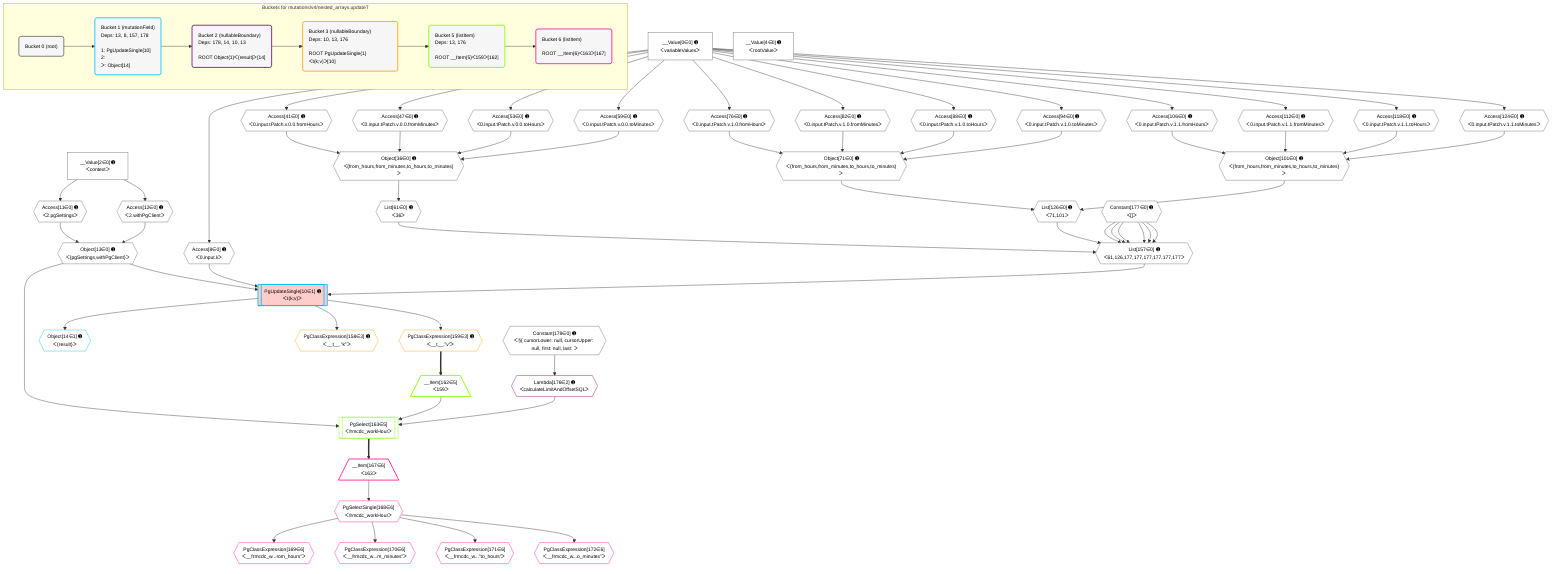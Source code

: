 %%{init: {'themeVariables': { 'fontSize': '12px'}}}%%
graph TD
    classDef path fill:#eee,stroke:#000,color:#000
    classDef plan fill:#fff,stroke-width:1px,color:#000
    classDef itemplan fill:#fff,stroke-width:2px,color:#000
    classDef unbatchedplan fill:#dff,stroke-width:1px,color:#000
    classDef sideeffectplan fill:#fcc,stroke-width:2px,color:#000
    classDef bucket fill:#f6f6f6,color:#000,stroke-width:2px,text-align:left


    %% plan dependencies
    List157{{"List[157∈0] ➊<br />ᐸ61,126,177,177,177,177,177,177ᐳ"}}:::plan
    List61{{"List[61∈0] ➊<br />ᐸ36ᐳ"}}:::plan
    List126{{"List[126∈0] ➊<br />ᐸ71,101ᐳ"}}:::plan
    Constant177{{"Constant[177∈0] ➊<br />ᐸ[]ᐳ"}}:::plan
    List61 & List126 & Constant177 & Constant177 & Constant177 & Constant177 & Constant177 & Constant177 --> List157
    Object36{{"Object[36∈0] ➊<br />ᐸ{from_hours,from_minutes,to_hours,to_minutes}ᐳ"}}:::plan
    Access41{{"Access[41∈0] ➊<br />ᐸ0.input.tPatch.v.0.0.fromHoursᐳ"}}:::plan
    Access47{{"Access[47∈0] ➊<br />ᐸ0.input.tPatch.v.0.0.fromMinutesᐳ"}}:::plan
    Access53{{"Access[53∈0] ➊<br />ᐸ0.input.tPatch.v.0.0.toHoursᐳ"}}:::plan
    Access59{{"Access[59∈0] ➊<br />ᐸ0.input.tPatch.v.0.0.toMinutesᐳ"}}:::plan
    Access41 & Access47 & Access53 & Access59 --> Object36
    Object71{{"Object[71∈0] ➊<br />ᐸ{from_hours,from_minutes,to_hours,to_minutes}ᐳ"}}:::plan
    Access76{{"Access[76∈0] ➊<br />ᐸ0.input.tPatch.v.1.0.fromHoursᐳ"}}:::plan
    Access82{{"Access[82∈0] ➊<br />ᐸ0.input.tPatch.v.1.0.fromMinutesᐳ"}}:::plan
    Access88{{"Access[88∈0] ➊<br />ᐸ0.input.tPatch.v.1.0.toHoursᐳ"}}:::plan
    Access94{{"Access[94∈0] ➊<br />ᐸ0.input.tPatch.v.1.0.toMinutesᐳ"}}:::plan
    Access76 & Access82 & Access88 & Access94 --> Object71
    Object101{{"Object[101∈0] ➊<br />ᐸ{from_hours,from_minutes,to_hours,to_minutes}ᐳ"}}:::plan
    Access106{{"Access[106∈0] ➊<br />ᐸ0.input.tPatch.v.1.1.fromHoursᐳ"}}:::plan
    Access112{{"Access[112∈0] ➊<br />ᐸ0.input.tPatch.v.1.1.fromMinutesᐳ"}}:::plan
    Access118{{"Access[118∈0] ➊<br />ᐸ0.input.tPatch.v.1.1.toHoursᐳ"}}:::plan
    Access124{{"Access[124∈0] ➊<br />ᐸ0.input.tPatch.v.1.1.toMinutesᐳ"}}:::plan
    Access106 & Access112 & Access118 & Access124 --> Object101
    Object13{{"Object[13∈0] ➊<br />ᐸ{pgSettings,withPgClient}ᐳ"}}:::plan
    Access11{{"Access[11∈0] ➊<br />ᐸ2.pgSettingsᐳ"}}:::plan
    Access12{{"Access[12∈0] ➊<br />ᐸ2.withPgClientᐳ"}}:::plan
    Access11 & Access12 --> Object13
    Object71 & Object101 --> List126
    Access8{{"Access[8∈0] ➊<br />ᐸ0.input.kᐳ"}}:::plan
    __Value0["__Value[0∈0] ➊<br />ᐸvariableValuesᐳ"]:::plan
    __Value0 --> Access8
    __Value2["__Value[2∈0] ➊<br />ᐸcontextᐳ"]:::plan
    __Value2 --> Access11
    __Value2 --> Access12
    __Value0 --> Access41
    __Value0 --> Access47
    __Value0 --> Access53
    __Value0 --> Access59
    Object36 --> List61
    __Value0 --> Access76
    __Value0 --> Access82
    __Value0 --> Access88
    __Value0 --> Access94
    __Value0 --> Access106
    __Value0 --> Access112
    __Value0 --> Access118
    __Value0 --> Access124
    __Value4["__Value[4∈0] ➊<br />ᐸrootValueᐳ"]:::plan
    Constant178{{"Constant[178∈0] ➊<br />ᐸ§{ cursorLower: null, cursorUpper: null, first: null, last: ᐳ"}}:::plan
    PgUpdateSingle10[["PgUpdateSingle[10∈1] ➊<br />ᐸt(k;v)ᐳ"]]:::sideeffectplan
    Object13 & Access8 & List157 --> PgUpdateSingle10
    Object14{{"Object[14∈1] ➊<br />ᐸ{result}ᐳ"}}:::plan
    PgUpdateSingle10 --> Object14
    Lambda176{{"Lambda[176∈2] ➊<br />ᐸcalculateLimitAndOffsetSQLᐳ"}}:::plan
    Constant178 --> Lambda176
    PgClassExpression158{{"PgClassExpression[158∈3] ➊<br />ᐸ__t__.”k”ᐳ"}}:::plan
    PgUpdateSingle10 --> PgClassExpression158
    PgClassExpression159{{"PgClassExpression[159∈3] ➊<br />ᐸ__t__.”v”ᐳ"}}:::plan
    PgUpdateSingle10 --> PgClassExpression159
    PgSelect163[["PgSelect[163∈5]<br />ᐸfrmcdc_workHourᐳ"]]:::plan
    __Item162[/"__Item[162∈5]<br />ᐸ159ᐳ"\]:::itemplan
    Object13 & __Item162 & Lambda176 --> PgSelect163
    PgClassExpression159 ==> __Item162
    __Item167[/"__Item[167∈6]<br />ᐸ163ᐳ"\]:::itemplan
    PgSelect163 ==> __Item167
    PgSelectSingle168{{"PgSelectSingle[168∈6]<br />ᐸfrmcdc_workHourᐳ"}}:::plan
    __Item167 --> PgSelectSingle168
    PgClassExpression169{{"PgClassExpression[169∈6]<br />ᐸ__frmcdc_w...rom_hours”ᐳ"}}:::plan
    PgSelectSingle168 --> PgClassExpression169
    PgClassExpression170{{"PgClassExpression[170∈6]<br />ᐸ__frmcdc_w...m_minutes”ᐳ"}}:::plan
    PgSelectSingle168 --> PgClassExpression170
    PgClassExpression171{{"PgClassExpression[171∈6]<br />ᐸ__frmcdc_w...”to_hours”ᐳ"}}:::plan
    PgSelectSingle168 --> PgClassExpression171
    PgClassExpression172{{"PgClassExpression[172∈6]<br />ᐸ__frmcdc_w...o_minutes”ᐳ"}}:::plan
    PgSelectSingle168 --> PgClassExpression172

    %% define steps

    subgraph "Buckets for mutations/v4/nested_arrays.updateT"
    Bucket0("Bucket 0 (root)"):::bucket
    classDef bucket0 stroke:#696969
    class Bucket0,__Value0,__Value2,__Value4,Access8,Access11,Access12,Object13,Object36,Access41,Access47,Access53,Access59,List61,Object71,Access76,Access82,Access88,Access94,Object101,Access106,Access112,Access118,Access124,List126,List157,Constant177,Constant178 bucket0
    Bucket1("Bucket 1 (mutationField)<br />Deps: 13, 8, 157, 178<br /><br />1: PgUpdateSingle[10]<br />2: <br />ᐳ: Object[14]"):::bucket
    classDef bucket1 stroke:#00bfff
    class Bucket1,PgUpdateSingle10,Object14 bucket1
    Bucket2("Bucket 2 (nullableBoundary)<br />Deps: 178, 14, 10, 13<br /><br />ROOT Object{1}ᐸ{result}ᐳ[14]"):::bucket
    classDef bucket2 stroke:#7f007f
    class Bucket2,Lambda176 bucket2
    Bucket3("Bucket 3 (nullableBoundary)<br />Deps: 10, 13, 176<br /><br />ROOT PgUpdateSingle{1}ᐸt(k;v)ᐳ[10]"):::bucket
    classDef bucket3 stroke:#ffa500
    class Bucket3,PgClassExpression158,PgClassExpression159 bucket3
    Bucket5("Bucket 5 (listItem)<br />Deps: 13, 176<br /><br />ROOT __Item{5}ᐸ159ᐳ[162]"):::bucket
    classDef bucket5 stroke:#7fff00
    class Bucket5,__Item162,PgSelect163 bucket5
    Bucket6("Bucket 6 (listItem)<br /><br />ROOT __Item{6}ᐸ163ᐳ[167]"):::bucket
    classDef bucket6 stroke:#ff1493
    class Bucket6,__Item167,PgSelectSingle168,PgClassExpression169,PgClassExpression170,PgClassExpression171,PgClassExpression172 bucket6
    Bucket0 --> Bucket1
    Bucket1 --> Bucket2
    Bucket2 --> Bucket3
    Bucket3 --> Bucket5
    Bucket5 --> Bucket6
    end
